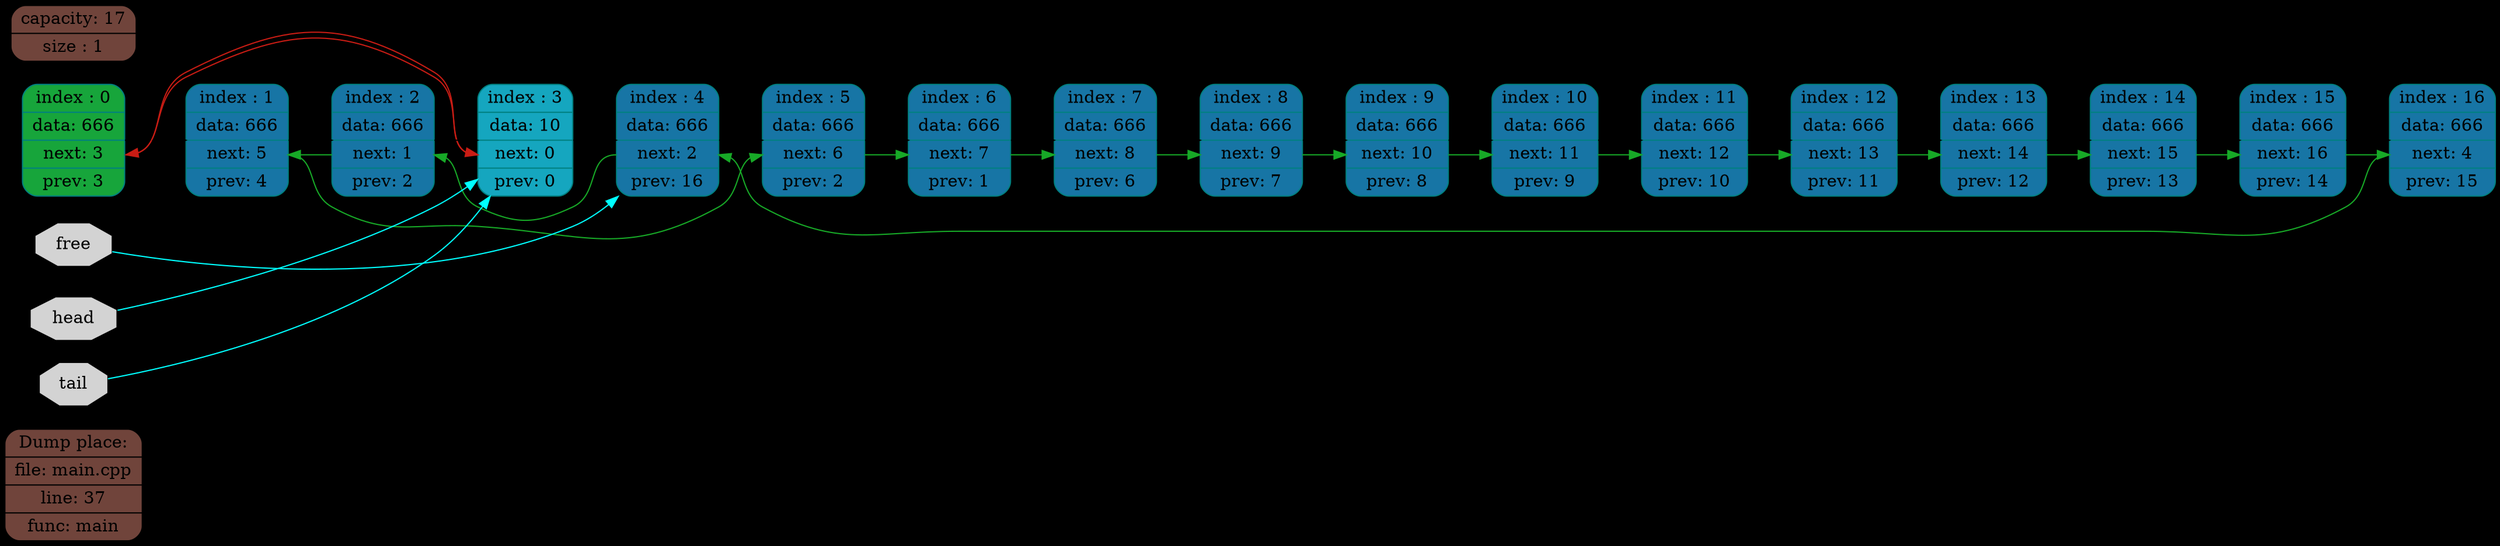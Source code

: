 digraph G{
rankdir=LR;
graph [bgcolor="#000000"];
place[shape=Mrecord, style=filled, fillcolor="#70443b"label  ="Dump place:| file: main.cpp | <f0> line: 37 | <f1> func: main",color = "#000000"];
node0[shape=Mrecord, style=filled, fillcolor="#17a53b"label ="index : 0 | data: 666 | <f0> next: 3 | <f1> prev: 3", color = "#008080"];
node3[shape=Mrecord, style=filled, fillcolor="#15a6bf"label ="index : 3   | data: 10 | <f0> next: 0  | <f1> prev: 0"color = "#008080"];
node4[shape=Mrecord, style=filled, fillcolor="#1775a5"label ="index : 4   | data: 666 | <f0> next: 2 | <f1> prev: 16", color = "#008080"];
node2[shape=Mrecord, style=filled, fillcolor="#1775a5"label ="index : 2   | data: 666 | <f0> next: 1 | <f1> prev: 2", color = "#008080"];
node1[shape=Mrecord, style=filled, fillcolor="#1775a5"label ="index : 1   | data: 666 | <f0> next: 5 | <f1> prev: 4", color = "#008080"];
node5[shape=Mrecord, style=filled, fillcolor="#1775a5"label ="index : 5   | data: 666 | <f0> next: 6 | <f1> prev: 2", color = "#008080"];
node6[shape=Mrecord, style=filled, fillcolor="#1775a5"label ="index : 6   | data: 666 | <f0> next: 7 | <f1> prev: 1", color = "#008080"];
node7[shape=Mrecord, style=filled, fillcolor="#1775a5"label ="index : 7   | data: 666 | <f0> next: 8 | <f1> prev: 6", color = "#008080"];
node8[shape=Mrecord, style=filled, fillcolor="#1775a5"label ="index : 8   | data: 666 | <f0> next: 9 | <f1> prev: 7", color = "#008080"];
node9[shape=Mrecord, style=filled, fillcolor="#1775a5"label ="index : 9   | data: 666 | <f0> next: 10 | <f1> prev: 8", color = "#008080"];
node10[shape=Mrecord, style=filled, fillcolor="#1775a5"label ="index : 10   | data: 666 | <f0> next: 11 | <f1> prev: 9", color = "#008080"];
node11[shape=Mrecord, style=filled, fillcolor="#1775a5"label ="index : 11   | data: 666 | <f0> next: 12 | <f1> prev: 10", color = "#008080"];
node12[shape=Mrecord, style=filled, fillcolor="#1775a5"label ="index : 12   | data: 666 | <f0> next: 13 | <f1> prev: 11", color = "#008080"];
node13[shape=Mrecord, style=filled, fillcolor="#1775a5"label ="index : 13   | data: 666 | <f0> next: 14 | <f1> prev: 12", color = "#008080"];
node14[shape=Mrecord, style=filled, fillcolor="#1775a5"label ="index : 14   | data: 666 | <f0> next: 15 | <f1> prev: 13", color = "#008080"];
node15[shape=Mrecord, style=filled, fillcolor="#1775a5"label ="index : 15   | data: 666 | <f0> next: 16 | <f1> prev: 14", color = "#008080"];
node16[shape=Mrecord, style=filled, fillcolor="#1775a5"label ="index : 16   | data: 666 | <f0> next: 4 | <f1> prev: 15", color = "#008080"];
node4[shape=Mrecord, style=filled, fillcolor="#1775a5"label ="index : 4   | data: 666 | <f0> next: 2 | <f1> prev: 16", color = "#008080"];
node0->node1->node2->node3->node4->node5->node6->node7->node8->node9->node10->node11->node12->node13->node14->node15->node16
edge[color = "#c91c14", fontsize = 12, constraint=false];
node3:<f0>->node0:<f0>;
node0:<f0>->node3:<f0>;

edge[color = "#17a927", fontsize = 12, constraint=false];
node4:<f0>->node2:<f0>;
node2:<f0>->node1:<f0>;
node1:<f0>->node5:<f0>;
node5:<f0>->node6:<f0>;
node6:<f0>->node7:<f0>;
node7:<f0>->node8:<f0>;
node8:<f0>->node9:<f0>;
node9:<f0>->node10:<f0>;
node10:<f0>->node11:<f0>;
node11:<f0>->node12:<f0>;
node12:<f0>->node13:<f0>;
node13:<f0>->node14:<f0>;
node14:<f0>->node15:<f0>;
node15:<f0>->node16:<f0>;
node16:<f0>->node4:<f0>;
node[shape = octagon, style = "filled", fillcolor = "lightgray"];
edge[color = "cyan"];
head->node3;
tail->node3;
free->node4;
nodeInfo[shape = Mrecord, style = filled, fillcolor="#70443b",label="capacity: 17 | size : 1"];
}

